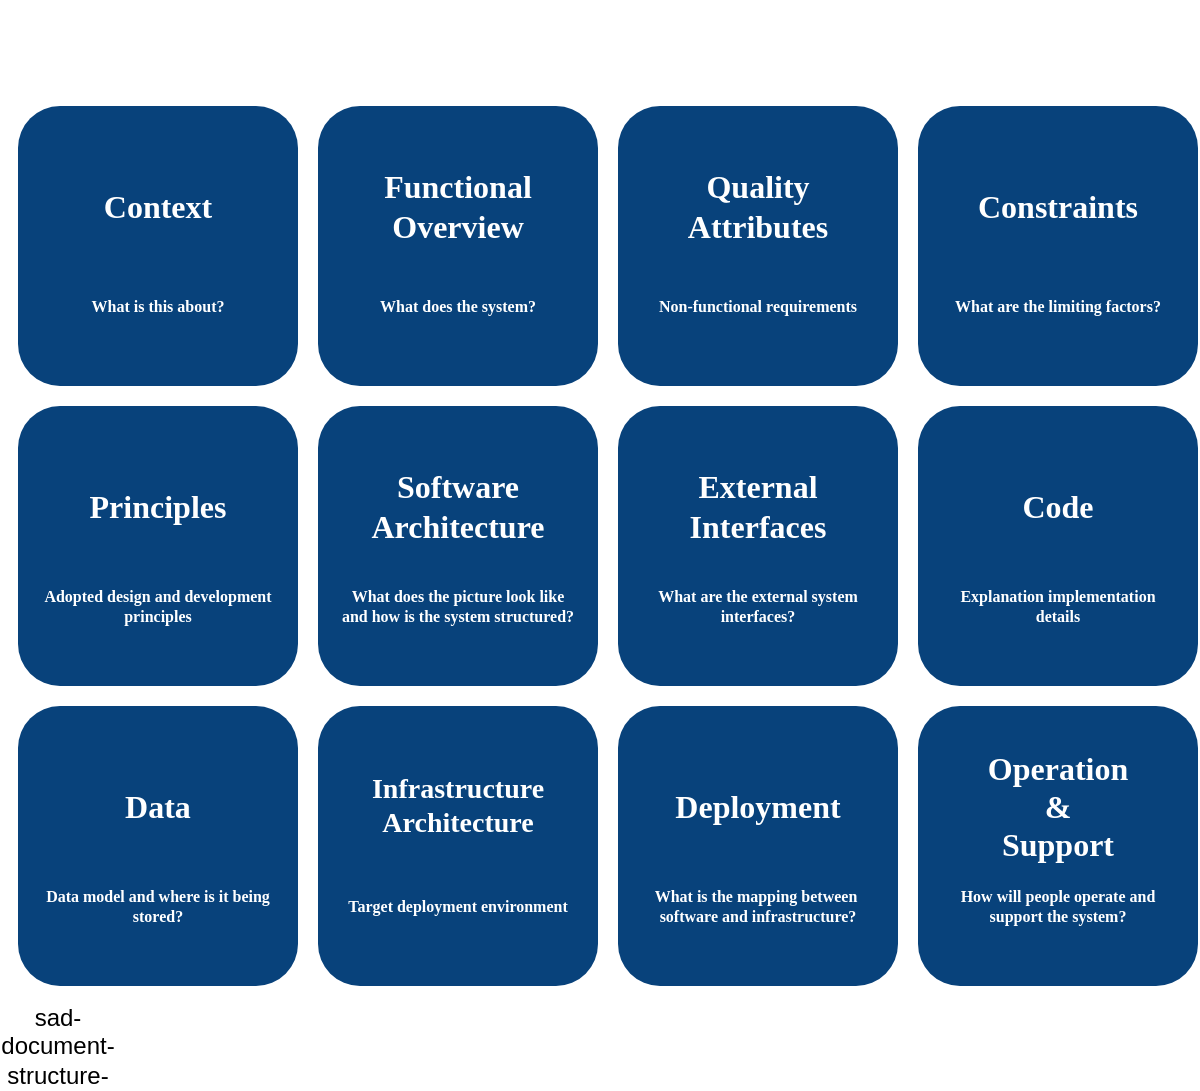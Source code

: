 <mxfile version="12.1.7" type="device" pages="1"><diagram id="fvOByh_SbDE2nVWBN28k" name="sad-document-structure"><mxGraphModel dx="946" dy="680" grid="1" gridSize="10" guides="1" tooltips="1" connect="1" arrows="1" fold="1" page="1" pageScale="1" pageWidth="827" pageHeight="1169" math="0" shadow="0"><root><mxCell id="0"/><mxCell id="1" parent="0"/><mxCell id="XNxLrpkspWl2t94fu9kt-53" value="Text" style="text;html=1;resizable=0;points=[];autosize=1;align=left;verticalAlign=top;spacingTop=-4;fontSize=16;fontFamily=Verdana;fontColor=#FFFFFF;" parent="1" vertex="1"><mxGeometry x="501" y="377" width="50" height="20" as="geometry"/></mxCell><mxCell id="eTKqyEnRcX5QPx9UNJOP-1" value="sad-document-structure-" style="text;html=1;strokeColor=none;fillColor=none;align=center;verticalAlign=middle;whiteSpace=wrap;rounded=0;" vertex="1" parent="1"><mxGeometry x="50" y="890" width="40" height="20" as="geometry"/></mxCell><mxCell id="eTKqyEnRcX5QPx9UNJOP-2" value="" style="group" vertex="1" connectable="0" parent="1"><mxGeometry x="50" y="430" width="140" height="140" as="geometry"/></mxCell><UserObject label="" link="01-Context" id="XNxLrpkspWl2t94fu9kt-13"><mxCell style="whiteSpace=wrap;html=1;aspect=fixed;fontColor=#FFFFFF;fillColor=#08427B;fontFamily=Verdana;fontStyle=1;rounded=1;strokeColor=none;" parent="eTKqyEnRcX5QPx9UNJOP-2" vertex="1"><mxGeometry width="140" height="140" as="geometry"/></mxCell></UserObject><mxCell id="XNxLrpkspWl2t94fu9kt-16" value="Context" style="text;html=1;strokeColor=none;fillColor=none;align=center;verticalAlign=middle;whiteSpace=wrap;rounded=0;shadow=0;glass=0;comic=0;fontFamily=Verdana;fontColor=#FFFFFF;fontStyle=1;fontSize=16;" parent="eTKqyEnRcX5QPx9UNJOP-2" vertex="1"><mxGeometry x="10" y="20" width="120" height="60" as="geometry"/></mxCell><mxCell id="XNxLrpkspWl2t94fu9kt-17" value="What is this about?" style="text;html=1;strokeColor=none;fillColor=none;align=center;verticalAlign=middle;whiteSpace=wrap;rounded=0;shadow=0;glass=0;comic=0;fontFamily=Verdana;fontSize=8;fontColor=#FFFFFF;fontStyle=1" parent="eTKqyEnRcX5QPx9UNJOP-2" vertex="1"><mxGeometry x="10" y="80" width="120" height="40" as="geometry"/></mxCell><mxCell id="eTKqyEnRcX5QPx9UNJOP-3" value="" style="group" vertex="1" connectable="0" parent="1"><mxGeometry x="200" y="430" width="140" height="140" as="geometry"/></mxCell><mxCell id="XNxLrpkspWl2t94fu9kt-12" value="" style="whiteSpace=wrap;html=1;aspect=fixed;fontColor=#FFFFFF;fillColor=#08427B;fontFamily=Verdana;fontStyle=1;rounded=1;strokeColor=none;glass=0;comic=0;shadow=0;gradientColor=none;" parent="eTKqyEnRcX5QPx9UNJOP-3" vertex="1"><mxGeometry width="140" height="140" as="geometry"/></mxCell><mxCell id="XNxLrpkspWl2t94fu9kt-18" value="Functional Overview" style="text;html=1;strokeColor=none;fillColor=none;align=center;verticalAlign=middle;whiteSpace=wrap;rounded=0;shadow=0;glass=0;comic=0;fontFamily=Verdana;fontColor=#FFFFFF;fontStyle=1;fontSize=16;" parent="eTKqyEnRcX5QPx9UNJOP-3" vertex="1"><mxGeometry x="10" y="20" width="120" height="60" as="geometry"/></mxCell><mxCell id="XNxLrpkspWl2t94fu9kt-19" value="What does the system?" style="text;html=1;strokeColor=none;fillColor=none;align=center;verticalAlign=middle;whiteSpace=wrap;rounded=0;shadow=0;glass=0;comic=0;fontFamily=Verdana;fontSize=8;fontColor=#FFFFFF;fontStyle=1;" parent="eTKqyEnRcX5QPx9UNJOP-3" vertex="1"><mxGeometry x="10" y="80" width="120" height="40" as="geometry"/></mxCell><mxCell id="eTKqyEnRcX5QPx9UNJOP-4" value="" style="group" vertex="1" connectable="0" parent="1"><mxGeometry x="350" y="430" width="140" height="140" as="geometry"/></mxCell><mxCell id="XNxLrpkspWl2t94fu9kt-14" value="" style="whiteSpace=wrap;html=1;aspect=fixed;fontColor=#FFFFFF;fillColor=#08427B;fontFamily=Verdana;fontStyle=1;rounded=1;strokeColor=none;glass=0;comic=0;shadow=0;gradientColor=none;" parent="eTKqyEnRcX5QPx9UNJOP-4" vertex="1"><mxGeometry width="140" height="140" as="geometry"/></mxCell><mxCell id="XNxLrpkspWl2t94fu9kt-20" value="Quality Attributes" style="text;html=1;strokeColor=none;fillColor=none;align=center;verticalAlign=middle;whiteSpace=wrap;rounded=0;shadow=0;glass=0;comic=0;fontFamily=Verdana;fontColor=#FFFFFF;fontStyle=1;fontSize=16;" parent="eTKqyEnRcX5QPx9UNJOP-4" vertex="1"><mxGeometry x="10" y="20" width="120" height="60" as="geometry"/></mxCell><mxCell id="XNxLrpkspWl2t94fu9kt-21" value="Non-functional requirements" style="text;html=1;strokeColor=none;fillColor=none;align=center;verticalAlign=middle;whiteSpace=wrap;rounded=0;shadow=0;glass=0;comic=0;fontFamily=Verdana;fontSize=8;fontColor=#FFFFFF;fontStyle=1;" parent="eTKqyEnRcX5QPx9UNJOP-4" vertex="1"><mxGeometry x="10" y="80" width="120" height="40" as="geometry"/></mxCell><mxCell id="eTKqyEnRcX5QPx9UNJOP-5" value="" style="group" vertex="1" connectable="0" parent="1"><mxGeometry x="500" y="430" width="140" height="140" as="geometry"/></mxCell><mxCell id="XNxLrpkspWl2t94fu9kt-15" value="" style="whiteSpace=wrap;html=1;aspect=fixed;fontColor=#FFFFFF;fillColor=#08427B;fontFamily=Verdana;fontStyle=1;rounded=1;strokeColor=none;glass=0;comic=0;shadow=0;gradientColor=none;" parent="eTKqyEnRcX5QPx9UNJOP-5" vertex="1"><mxGeometry width="140" height="140" as="geometry"/></mxCell><mxCell id="XNxLrpkspWl2t94fu9kt-22" value="Constraints" style="text;html=1;strokeColor=none;fillColor=none;align=center;verticalAlign=middle;whiteSpace=wrap;rounded=0;shadow=0;glass=0;comic=0;fontFamily=Verdana;fontColor=#FFFFFF;fontStyle=1;fontSize=16;" parent="eTKqyEnRcX5QPx9UNJOP-5" vertex="1"><mxGeometry x="10" y="20" width="120" height="60" as="geometry"/></mxCell><mxCell id="XNxLrpkspWl2t94fu9kt-52" value="What are the limiting factors?" style="text;html=1;strokeColor=none;fillColor=none;align=center;verticalAlign=middle;whiteSpace=wrap;rounded=0;shadow=0;glass=0;comic=0;fontFamily=Verdana;fontSize=8;fontColor=#FFFFFF;fontStyle=1;" parent="eTKqyEnRcX5QPx9UNJOP-5" vertex="1"><mxGeometry x="10" y="80" width="120" height="40" as="geometry"/></mxCell><mxCell id="eTKqyEnRcX5QPx9UNJOP-6" value="" style="group" vertex="1" connectable="0" parent="1"><mxGeometry x="50" y="580" width="140" height="140" as="geometry"/></mxCell><UserObject label="" link="01-Context" id="XNxLrpkspWl2t94fu9kt-24"><mxCell style="whiteSpace=wrap;html=1;aspect=fixed;fontColor=#FFFFFF;fillColor=#08427B;fontFamily=Verdana;fontStyle=1;rounded=1;strokeColor=none;" parent="eTKqyEnRcX5QPx9UNJOP-6" vertex="1"><mxGeometry width="140" height="140" as="geometry"/></mxCell></UserObject><mxCell id="XNxLrpkspWl2t94fu9kt-25" value="Principles" style="text;html=1;strokeColor=none;fillColor=none;align=center;verticalAlign=middle;whiteSpace=wrap;rounded=0;shadow=0;glass=0;comic=0;fontFamily=Verdana;fontColor=#FFFFFF;fontStyle=1;fontSize=16;" parent="eTKqyEnRcX5QPx9UNJOP-6" vertex="1"><mxGeometry x="10" y="20" width="120" height="60" as="geometry"/></mxCell><mxCell id="XNxLrpkspWl2t94fu9kt-26" value="&lt;span style=&quot;font-size: 8px;&quot;&gt;&lt;font style=&quot;font-size: 8px;&quot;&gt;Adopted design and development principles&lt;/font&gt;&lt;/span&gt;" style="text;html=1;strokeColor=none;fillColor=none;align=center;verticalAlign=middle;whiteSpace=wrap;rounded=0;shadow=0;glass=0;comic=0;fontFamily=Verdana;fontSize=8;fontColor=#FFFFFF;fontStyle=1" parent="eTKqyEnRcX5QPx9UNJOP-6" vertex="1"><mxGeometry x="10" y="80" width="120" height="40" as="geometry"/></mxCell><mxCell id="eTKqyEnRcX5QPx9UNJOP-7" value="" style="group" vertex="1" connectable="0" parent="1"><mxGeometry x="200" y="580" width="140" height="140" as="geometry"/></mxCell><UserObject label="" link="01-Context" id="XNxLrpkspWl2t94fu9kt-27"><mxCell style="whiteSpace=wrap;html=1;aspect=fixed;fontColor=#FFFFFF;fillColor=#08427B;fontFamily=Verdana;fontStyle=1;rounded=1;strokeColor=none;" parent="eTKqyEnRcX5QPx9UNJOP-7" vertex="1"><mxGeometry width="140" height="140" as="geometry"/></mxCell></UserObject><mxCell id="XNxLrpkspWl2t94fu9kt-28" value="Software Architecture" style="text;html=1;strokeColor=none;fillColor=none;align=center;verticalAlign=middle;whiteSpace=wrap;rounded=0;shadow=0;glass=0;comic=0;fontFamily=Verdana;fontColor=#FFFFFF;fontStyle=1;fontSize=16;" parent="eTKqyEnRcX5QPx9UNJOP-7" vertex="1"><mxGeometry x="10" y="20" width="120" height="60" as="geometry"/></mxCell><mxCell id="XNxLrpkspWl2t94fu9kt-29" value="&lt;span style=&quot;font-size: 8px;&quot;&gt;&lt;font style=&quot;font-size: 8px;&quot;&gt;What does the picture look like and how is the system structured?&lt;/font&gt;&lt;/span&gt;" style="text;html=1;strokeColor=none;fillColor=none;align=center;verticalAlign=middle;whiteSpace=wrap;rounded=0;shadow=0;glass=0;comic=0;fontFamily=Verdana;fontSize=8;fontColor=#FFFFFF;fontStyle=1" parent="eTKqyEnRcX5QPx9UNJOP-7" vertex="1"><mxGeometry x="10" y="80" width="120" height="40" as="geometry"/></mxCell><mxCell id="eTKqyEnRcX5QPx9UNJOP-8" value="" style="group" vertex="1" connectable="0" parent="1"><mxGeometry x="350" y="580" width="140" height="140" as="geometry"/></mxCell><UserObject label="" link="01-Context" id="XNxLrpkspWl2t94fu9kt-32"><mxCell style="whiteSpace=wrap;html=1;aspect=fixed;fontColor=#FFFFFF;fillColor=#08427B;fontFamily=Verdana;fontStyle=1;rounded=1;strokeColor=none;" parent="eTKqyEnRcX5QPx9UNJOP-8" vertex="1"><mxGeometry width="140" height="140" as="geometry"/></mxCell></UserObject><mxCell id="XNxLrpkspWl2t94fu9kt-33" value="External Interfaces" style="text;html=1;strokeColor=none;fillColor=none;align=center;verticalAlign=middle;whiteSpace=wrap;rounded=0;shadow=0;glass=0;comic=0;fontFamily=Verdana;fontColor=#FFFFFF;fontStyle=1;fontSize=16;" parent="eTKqyEnRcX5QPx9UNJOP-8" vertex="1"><mxGeometry x="10" y="20" width="120" height="60" as="geometry"/></mxCell><mxCell id="XNxLrpkspWl2t94fu9kt-34" value="&lt;span style=&quot;font-size: 8px;&quot;&gt;&lt;font style=&quot;font-size: 8px;&quot;&gt;What are the external system interfaces?&lt;/font&gt;&lt;/span&gt;" style="text;html=1;strokeColor=none;fillColor=none;align=center;verticalAlign=middle;whiteSpace=wrap;rounded=0;shadow=0;glass=0;comic=0;fontFamily=Verdana;fontSize=8;fontColor=#FFFFFF;fontStyle=1" parent="eTKqyEnRcX5QPx9UNJOP-8" vertex="1"><mxGeometry x="10" y="80" width="120" height="40" as="geometry"/></mxCell><mxCell id="eTKqyEnRcX5QPx9UNJOP-9" value="" style="group" vertex="1" connectable="0" parent="1"><mxGeometry x="500" y="580" width="140" height="140" as="geometry"/></mxCell><UserObject label="" link="01-Context" id="XNxLrpkspWl2t94fu9kt-37"><mxCell style="whiteSpace=wrap;html=1;aspect=fixed;fontColor=#FFFFFF;fillColor=#08427B;fontFamily=Verdana;fontStyle=1;rounded=1;strokeColor=none;" parent="eTKqyEnRcX5QPx9UNJOP-9" vertex="1"><mxGeometry width="140" height="140" as="geometry"/></mxCell></UserObject><mxCell id="XNxLrpkspWl2t94fu9kt-38" value="Code" style="text;html=1;strokeColor=none;fillColor=none;align=center;verticalAlign=middle;whiteSpace=wrap;rounded=0;shadow=0;glass=0;comic=0;fontFamily=Verdana;fontColor=#FFFFFF;fontStyle=1;fontSize=16;" parent="eTKqyEnRcX5QPx9UNJOP-9" vertex="1"><mxGeometry x="10" y="20" width="120" height="60" as="geometry"/></mxCell><mxCell id="XNxLrpkspWl2t94fu9kt-39" value="&lt;span style=&quot;font-size: 8px;&quot;&gt;Explanation implementation details&lt;/span&gt;" style="text;html=1;strokeColor=none;fillColor=none;align=center;verticalAlign=middle;whiteSpace=wrap;rounded=0;shadow=0;glass=0;comic=0;fontFamily=Verdana;fontSize=8;fontColor=#FFFFFF;fontStyle=1" parent="eTKqyEnRcX5QPx9UNJOP-9" vertex="1"><mxGeometry x="10" y="80" width="120" height="40" as="geometry"/></mxCell><mxCell id="eTKqyEnRcX5QPx9UNJOP-10" value="" style="group" vertex="1" connectable="0" parent="1"><mxGeometry x="50" y="730" width="140" height="140" as="geometry"/></mxCell><UserObject label="" link="01-Context" id="XNxLrpkspWl2t94fu9kt-40"><mxCell style="whiteSpace=wrap;html=1;aspect=fixed;fontColor=#FFFFFF;fillColor=#08427B;fontFamily=Verdana;fontStyle=1;rounded=1;strokeColor=none;" parent="eTKqyEnRcX5QPx9UNJOP-10" vertex="1"><mxGeometry width="140" height="140" as="geometry"/></mxCell></UserObject><mxCell id="XNxLrpkspWl2t94fu9kt-41" value="Data" style="text;html=1;strokeColor=none;fillColor=none;align=center;verticalAlign=middle;whiteSpace=wrap;rounded=0;shadow=0;glass=0;comic=0;fontFamily=Verdana;fontColor=#FFFFFF;fontStyle=1;fontSize=16;" parent="eTKqyEnRcX5QPx9UNJOP-10" vertex="1"><mxGeometry x="10" y="20" width="120" height="60" as="geometry"/></mxCell><mxCell id="XNxLrpkspWl2t94fu9kt-42" value="&lt;span style=&quot;font-size: 8px&quot;&gt;&lt;font style=&quot;font-size: 8px&quot;&gt;Data model and where is it being stored?&lt;/font&gt;&lt;/span&gt;" style="text;html=1;strokeColor=none;fillColor=none;align=center;verticalAlign=middle;whiteSpace=wrap;rounded=0;shadow=0;glass=0;comic=0;fontFamily=Verdana;fontSize=8;fontColor=#FFFFFF;fontStyle=1" parent="eTKqyEnRcX5QPx9UNJOP-10" vertex="1"><mxGeometry x="10" y="80" width="120" height="40" as="geometry"/></mxCell><mxCell id="eTKqyEnRcX5QPx9UNJOP-11" value="" style="group" vertex="1" connectable="0" parent="1"><mxGeometry x="200" y="730" width="140" height="140" as="geometry"/></mxCell><UserObject label="" link="01-Context" id="XNxLrpkspWl2t94fu9kt-43"><mxCell style="whiteSpace=wrap;html=1;aspect=fixed;fontColor=#FFFFFF;fillColor=#08427B;fontFamily=Verdana;fontStyle=1;rounded=1;strokeColor=none;" parent="eTKqyEnRcX5QPx9UNJOP-11" vertex="1"><mxGeometry width="140" height="140" as="geometry"/></mxCell></UserObject><mxCell id="XNxLrpkspWl2t94fu9kt-44" value="Infrastructure Architecture" style="text;html=1;strokeColor=none;fillColor=none;align=center;verticalAlign=middle;whiteSpace=wrap;rounded=0;shadow=0;glass=0;comic=0;fontFamily=Verdana;fontColor=#FFFFFF;fontStyle=1;fontSize=14;" parent="eTKqyEnRcX5QPx9UNJOP-11" vertex="1"><mxGeometry x="10" y="20" width="120" height="60" as="geometry"/></mxCell><mxCell id="XNxLrpkspWl2t94fu9kt-45" value="Target deployment environment" style="text;html=1;strokeColor=none;fillColor=none;align=center;verticalAlign=middle;whiteSpace=wrap;rounded=0;shadow=0;glass=0;comic=0;fontFamily=Verdana;fontSize=8;fontColor=#FFFFFF;fontStyle=1" parent="eTKqyEnRcX5QPx9UNJOP-11" vertex="1"><mxGeometry x="10" y="80" width="120" height="40" as="geometry"/></mxCell><mxCell id="eTKqyEnRcX5QPx9UNJOP-12" value="" style="group" vertex="1" connectable="0" parent="1"><mxGeometry x="350" y="730" width="140" height="140" as="geometry"/></mxCell><UserObject label="" link="01-Context" id="XNxLrpkspWl2t94fu9kt-46"><mxCell style="whiteSpace=wrap;html=1;aspect=fixed;fontColor=#FFFFFF;fillColor=#08427B;fontFamily=Verdana;fontStyle=1;rounded=1;strokeColor=none;" parent="eTKqyEnRcX5QPx9UNJOP-12" vertex="1"><mxGeometry width="140" height="140" as="geometry"/></mxCell></UserObject><mxCell id="XNxLrpkspWl2t94fu9kt-47" value="Deployment" style="text;html=1;strokeColor=none;fillColor=none;align=center;verticalAlign=middle;whiteSpace=wrap;rounded=0;shadow=0;glass=0;comic=0;fontFamily=Verdana;fontColor=#FFFFFF;fontStyle=1;fontSize=16;" parent="eTKqyEnRcX5QPx9UNJOP-12" vertex="1"><mxGeometry x="10" y="20" width="120" height="60" as="geometry"/></mxCell><mxCell id="XNxLrpkspWl2t94fu9kt-48" value="&lt;span style=&quot;font-size: 8px&quot;&gt;&lt;font style=&quot;font-size: 8px&quot;&gt;What is the mapping between&amp;nbsp; software and infrastructure?&lt;/font&gt;&lt;/span&gt;" style="text;html=1;strokeColor=none;fillColor=none;align=center;verticalAlign=middle;whiteSpace=wrap;rounded=0;shadow=0;glass=0;comic=0;fontFamily=Verdana;fontSize=8;fontColor=#FFFFFF;fontStyle=1" parent="eTKqyEnRcX5QPx9UNJOP-12" vertex="1"><mxGeometry x="10" y="80" width="120" height="40" as="geometry"/></mxCell><mxCell id="eTKqyEnRcX5QPx9UNJOP-13" value="" style="group" vertex="1" connectable="0" parent="1"><mxGeometry x="500" y="730" width="140" height="140" as="geometry"/></mxCell><UserObject label="" link="01-Context" id="XNxLrpkspWl2t94fu9kt-49"><mxCell style="whiteSpace=wrap;html=1;aspect=fixed;fontColor=#FFFFFF;fillColor=#08427B;fontFamily=Verdana;fontStyle=1;rounded=1;strokeColor=none;" parent="eTKqyEnRcX5QPx9UNJOP-13" vertex="1"><mxGeometry width="140" height="140" as="geometry"/></mxCell></UserObject><mxCell id="XNxLrpkspWl2t94fu9kt-50" value="Operation &lt;br&gt;&amp;amp; &lt;br&gt;Support" style="text;html=1;strokeColor=none;fillColor=none;align=center;verticalAlign=middle;whiteSpace=wrap;rounded=0;shadow=0;glass=0;comic=0;fontFamily=Verdana;fontColor=#FFFFFF;fontStyle=1;fontSize=16;" parent="eTKqyEnRcX5QPx9UNJOP-13" vertex="1"><mxGeometry x="10" y="20" width="120" height="60" as="geometry"/></mxCell><mxCell id="XNxLrpkspWl2t94fu9kt-51" value="&lt;span style=&quot;font-size: 8px&quot;&gt;How will people operate and support the system?&lt;/span&gt;" style="text;html=1;strokeColor=none;fillColor=none;align=center;verticalAlign=middle;whiteSpace=wrap;rounded=0;shadow=0;glass=0;comic=0;fontFamily=Verdana;fontSize=8;fontColor=#FFFFFF;fontStyle=1" parent="eTKqyEnRcX5QPx9UNJOP-13" vertex="1"><mxGeometry x="10" y="80" width="120" height="40" as="geometry"/></mxCell></root></mxGraphModel></diagram></mxfile>